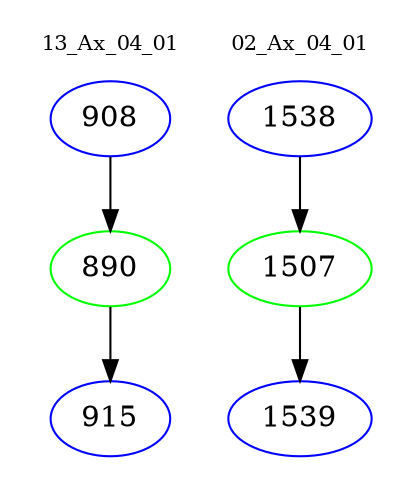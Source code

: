 digraph{
subgraph cluster_0 {
color = white
label = "13_Ax_04_01";
fontsize=10;
T0_908 [label="908", color="blue"]
T0_908 -> T0_890 [color="black"]
T0_890 [label="890", color="green"]
T0_890 -> T0_915 [color="black"]
T0_915 [label="915", color="blue"]
}
subgraph cluster_1 {
color = white
label = "02_Ax_04_01";
fontsize=10;
T1_1538 [label="1538", color="blue"]
T1_1538 -> T1_1507 [color="black"]
T1_1507 [label="1507", color="green"]
T1_1507 -> T1_1539 [color="black"]
T1_1539 [label="1539", color="blue"]
}
}
